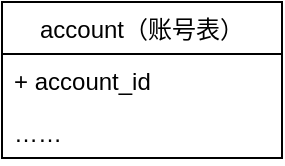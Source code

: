 <mxfile version="14.6.6" type="github">
  <diagram id="eI7UT581rM6D1BWotubY" name="第 1 页">
    <mxGraphModel dx="1422" dy="762" grid="1" gridSize="10" guides="1" tooltips="1" connect="1" arrows="1" fold="1" page="1" pageScale="1" pageWidth="827" pageHeight="1169" math="0" shadow="0">
      <root>
        <mxCell id="0" />
        <mxCell id="1" parent="0" />
        <mxCell id="aFPNusxbS2KTtpJf8lNt-1" value="account（账号表）" style="swimlane;fontStyle=0;childLayout=stackLayout;horizontal=1;startSize=26;fillColor=none;horizontalStack=0;resizeParent=1;resizeParentMax=0;resizeLast=0;collapsible=1;marginBottom=0;" vertex="1" parent="1">
          <mxGeometry x="200" y="220" width="140" height="78" as="geometry" />
        </mxCell>
        <mxCell id="aFPNusxbS2KTtpJf8lNt-2" value="+ account_id" style="text;strokeColor=none;fillColor=none;align=left;verticalAlign=top;spacingLeft=4;spacingRight=4;overflow=hidden;rotatable=0;points=[[0,0.5],[1,0.5]];portConstraint=eastwest;" vertex="1" parent="aFPNusxbS2KTtpJf8lNt-1">
          <mxGeometry y="26" width="140" height="26" as="geometry" />
        </mxCell>
        <mxCell id="aFPNusxbS2KTtpJf8lNt-4" value="……" style="text;strokeColor=none;fillColor=none;align=left;verticalAlign=top;spacingLeft=4;spacingRight=4;overflow=hidden;rotatable=0;points=[[0,0.5],[1,0.5]];portConstraint=eastwest;" vertex="1" parent="aFPNusxbS2KTtpJf8lNt-1">
          <mxGeometry y="52" width="140" height="26" as="geometry" />
        </mxCell>
      </root>
    </mxGraphModel>
  </diagram>
</mxfile>
